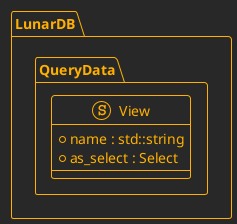 @startuml View
!theme crt-amber

namespace LunarDB.QueryData {

struct View {
    + name : std::string
    + as_select : Select
}

}

@enduml
